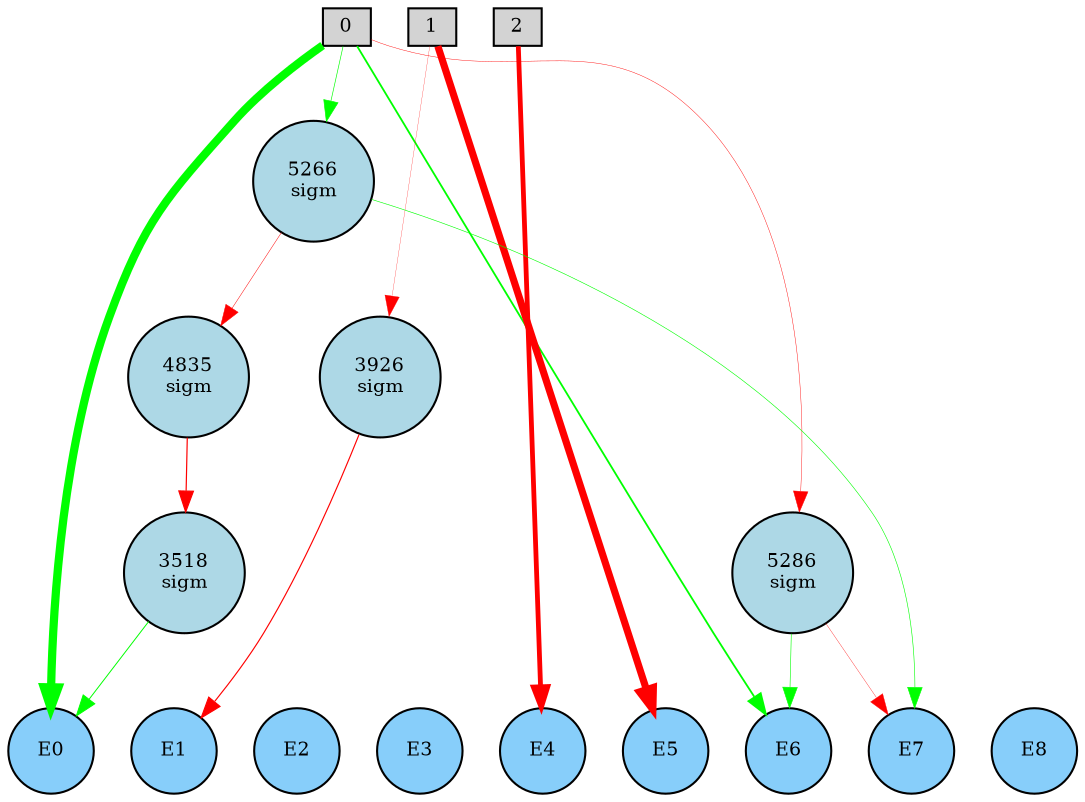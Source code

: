 digraph {
	node [fontsize=9 height=0.2 shape=circle width=0.2]
	subgraph inputs {
		node [shape=box style=filled]
		rank=source
		0 [fillcolor=lightgray]
		1 [fillcolor=lightgray]
		0 -> 1 [style=invis]
		2 [fillcolor=lightgray]
		1 -> 2 [style=invis]
	}
	subgraph outputs {
		node [style=filled]
		rank=sink
		E0 [fillcolor=lightskyblue fontsize=9 height=0.2 shape=circle width=0.2]
		E1 [fillcolor=lightskyblue fontsize=9 height=0.2 shape=circle width=0.2]
		E0 -> E1 [style=invis]
		E2 [fillcolor=lightskyblue fontsize=9 height=0.2 shape=circle width=0.2]
		E1 -> E2 [style=invis]
		E3 [fillcolor=lightskyblue fontsize=9 height=0.2 shape=circle width=0.2]
		E2 -> E3 [style=invis]
		E4 [fillcolor=lightskyblue fontsize=9 height=0.2 shape=circle width=0.2]
		E3 -> E4 [style=invis]
		E5 [fillcolor=lightskyblue fontsize=9 height=0.2 shape=circle width=0.2]
		E4 -> E5 [style=invis]
		E6 [fillcolor=lightskyblue fontsize=9 height=0.2 shape=circle width=0.2]
		E5 -> E6 [style=invis]
		E7 [fillcolor=lightskyblue fontsize=9 height=0.2 shape=circle width=0.2]
		E6 -> E7 [style=invis]
		E8 [fillcolor=lightskyblue fontsize=9 height=0.2 shape=circle width=0.2]
		E7 -> E8 [style=invis]
	}
	4835 [label="4835
sigm" fillcolor=lightblue style=filled]
	5286 [label="5286
sigm" fillcolor=lightblue style=filled]
	5266 [label="5266
sigm" fillcolor=lightblue style=filled]
	3926 [label="3926
sigm" fillcolor=lightblue style=filled]
	3518 [label="3518
sigm" fillcolor=lightblue style=filled]
	2 -> E4 [color=red penwidth=2.3087695477834713 style=solid]
	1 -> E5 [color=red penwidth=3.438612406458583 style=solid]
	0 -> E0 [color=green penwidth=3.9509413999895955 style=solid]
	1 -> 3926 [color=red penwidth=0.12064373881250127 style=solid]
	3518 -> E0 [color=green penwidth=0.4676907520994382 style=solid]
	3926 -> E1 [color=red penwidth=0.5533746451313298 style=solid]
	4835 -> 3518 [color=red penwidth=0.5742261381132833 style=solid]
	0 -> E6 [color=green penwidth=0.8721965062895147 style=solid]
	0 -> 5266 [color=green penwidth=0.31022713600437957 style=solid]
	5266 -> E7 [color=green penwidth=0.2833084888798785 style=solid]
	5266 -> 4835 [color=red penwidth=0.23003006635143938 style=solid]
	0 -> 5286 [color=red penwidth=0.20363177329149623 style=solid]
	5286 -> E7 [color=red penwidth=0.16223291054957206 style=solid]
	5286 -> E6 [color=green penwidth=0.28523110471046104 style=solid]
}
